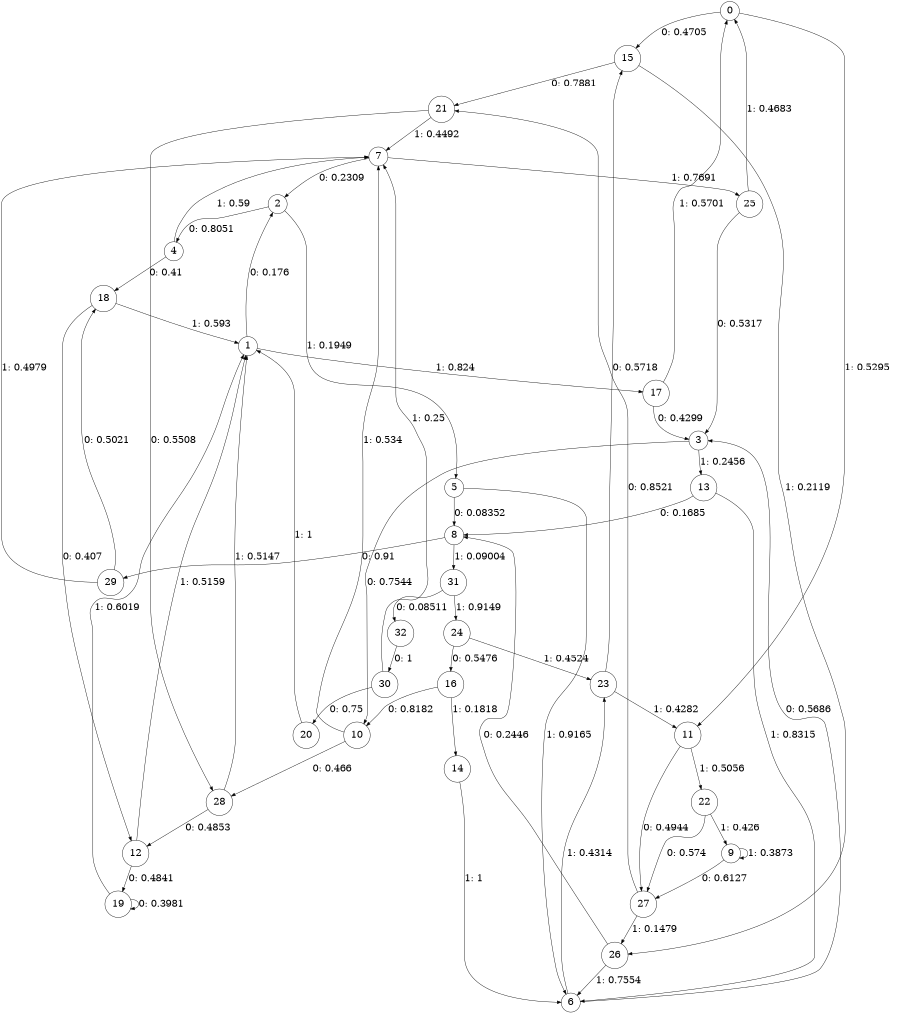 digraph "ch12faceL9" {
size = "6,8.5";
ratio = "fill";
node [shape = circle];
node [fontsize = 24];
edge [fontsize = 24];
0 -> 15 [label = "0: 0.4705   "];
0 -> 11 [label = "1: 0.5295   "];
1 -> 2 [label = "0: 0.176    "];
1 -> 17 [label = "1: 0.824    "];
2 -> 4 [label = "0: 0.8051   "];
2 -> 5 [label = "1: 0.1949   "];
3 -> 10 [label = "0: 0.7544   "];
3 -> 13 [label = "1: 0.2456   "];
4 -> 18 [label = "0: 0.41     "];
4 -> 7 [label = "1: 0.59     "];
5 -> 8 [label = "0: 0.08352  "];
5 -> 6 [label = "1: 0.9165   "];
6 -> 3 [label = "0: 0.5686   "];
6 -> 23 [label = "1: 0.4314   "];
7 -> 2 [label = "0: 0.2309   "];
7 -> 25 [label = "1: 0.7691   "];
8 -> 29 [label = "0: 0.91     "];
8 -> 31 [label = "1: 0.09004  "];
9 -> 27 [label = "0: 0.6127   "];
9 -> 9 [label = "1: 0.3873   "];
10 -> 28 [label = "0: 0.466    "];
10 -> 7 [label = "1: 0.534    "];
11 -> 27 [label = "0: 0.4944   "];
11 -> 22 [label = "1: 0.5056   "];
12 -> 19 [label = "0: 0.4841   "];
12 -> 1 [label = "1: 0.5159   "];
13 -> 8 [label = "0: 0.1685   "];
13 -> 6 [label = "1: 0.8315   "];
14 -> 6 [label = "1: 1        "];
15 -> 21 [label = "0: 0.7881   "];
15 -> 26 [label = "1: 0.2119   "];
16 -> 10 [label = "0: 0.8182   "];
16 -> 14 [label = "1: 0.1818   "];
17 -> 3 [label = "0: 0.4299   "];
17 -> 0 [label = "1: 0.5701   "];
18 -> 12 [label = "0: 0.407    "];
18 -> 1 [label = "1: 0.593    "];
19 -> 19 [label = "0: 0.3981   "];
19 -> 1 [label = "1: 0.6019   "];
20 -> 1 [label = "1: 1        "];
21 -> 28 [label = "0: 0.5508   "];
21 -> 7 [label = "1: 0.4492   "];
22 -> 27 [label = "0: 0.574    "];
22 -> 9 [label = "1: 0.426    "];
23 -> 15 [label = "0: 0.5718   "];
23 -> 11 [label = "1: 0.4282   "];
24 -> 16 [label = "0: 0.5476   "];
24 -> 23 [label = "1: 0.4524   "];
25 -> 3 [label = "0: 0.5317   "];
25 -> 0 [label = "1: 0.4683   "];
26 -> 8 [label = "0: 0.2446   "];
26 -> 6 [label = "1: 0.7554   "];
27 -> 21 [label = "0: 0.8521   "];
27 -> 26 [label = "1: 0.1479   "];
28 -> 12 [label = "0: 0.4853   "];
28 -> 1 [label = "1: 0.5147   "];
29 -> 18 [label = "0: 0.5021   "];
29 -> 7 [label = "1: 0.4979   "];
30 -> 20 [label = "0: 0.75     "];
30 -> 7 [label = "1: 0.25     "];
31 -> 32 [label = "0: 0.08511  "];
31 -> 24 [label = "1: 0.9149   "];
32 -> 30 [label = "0: 1        "];
}